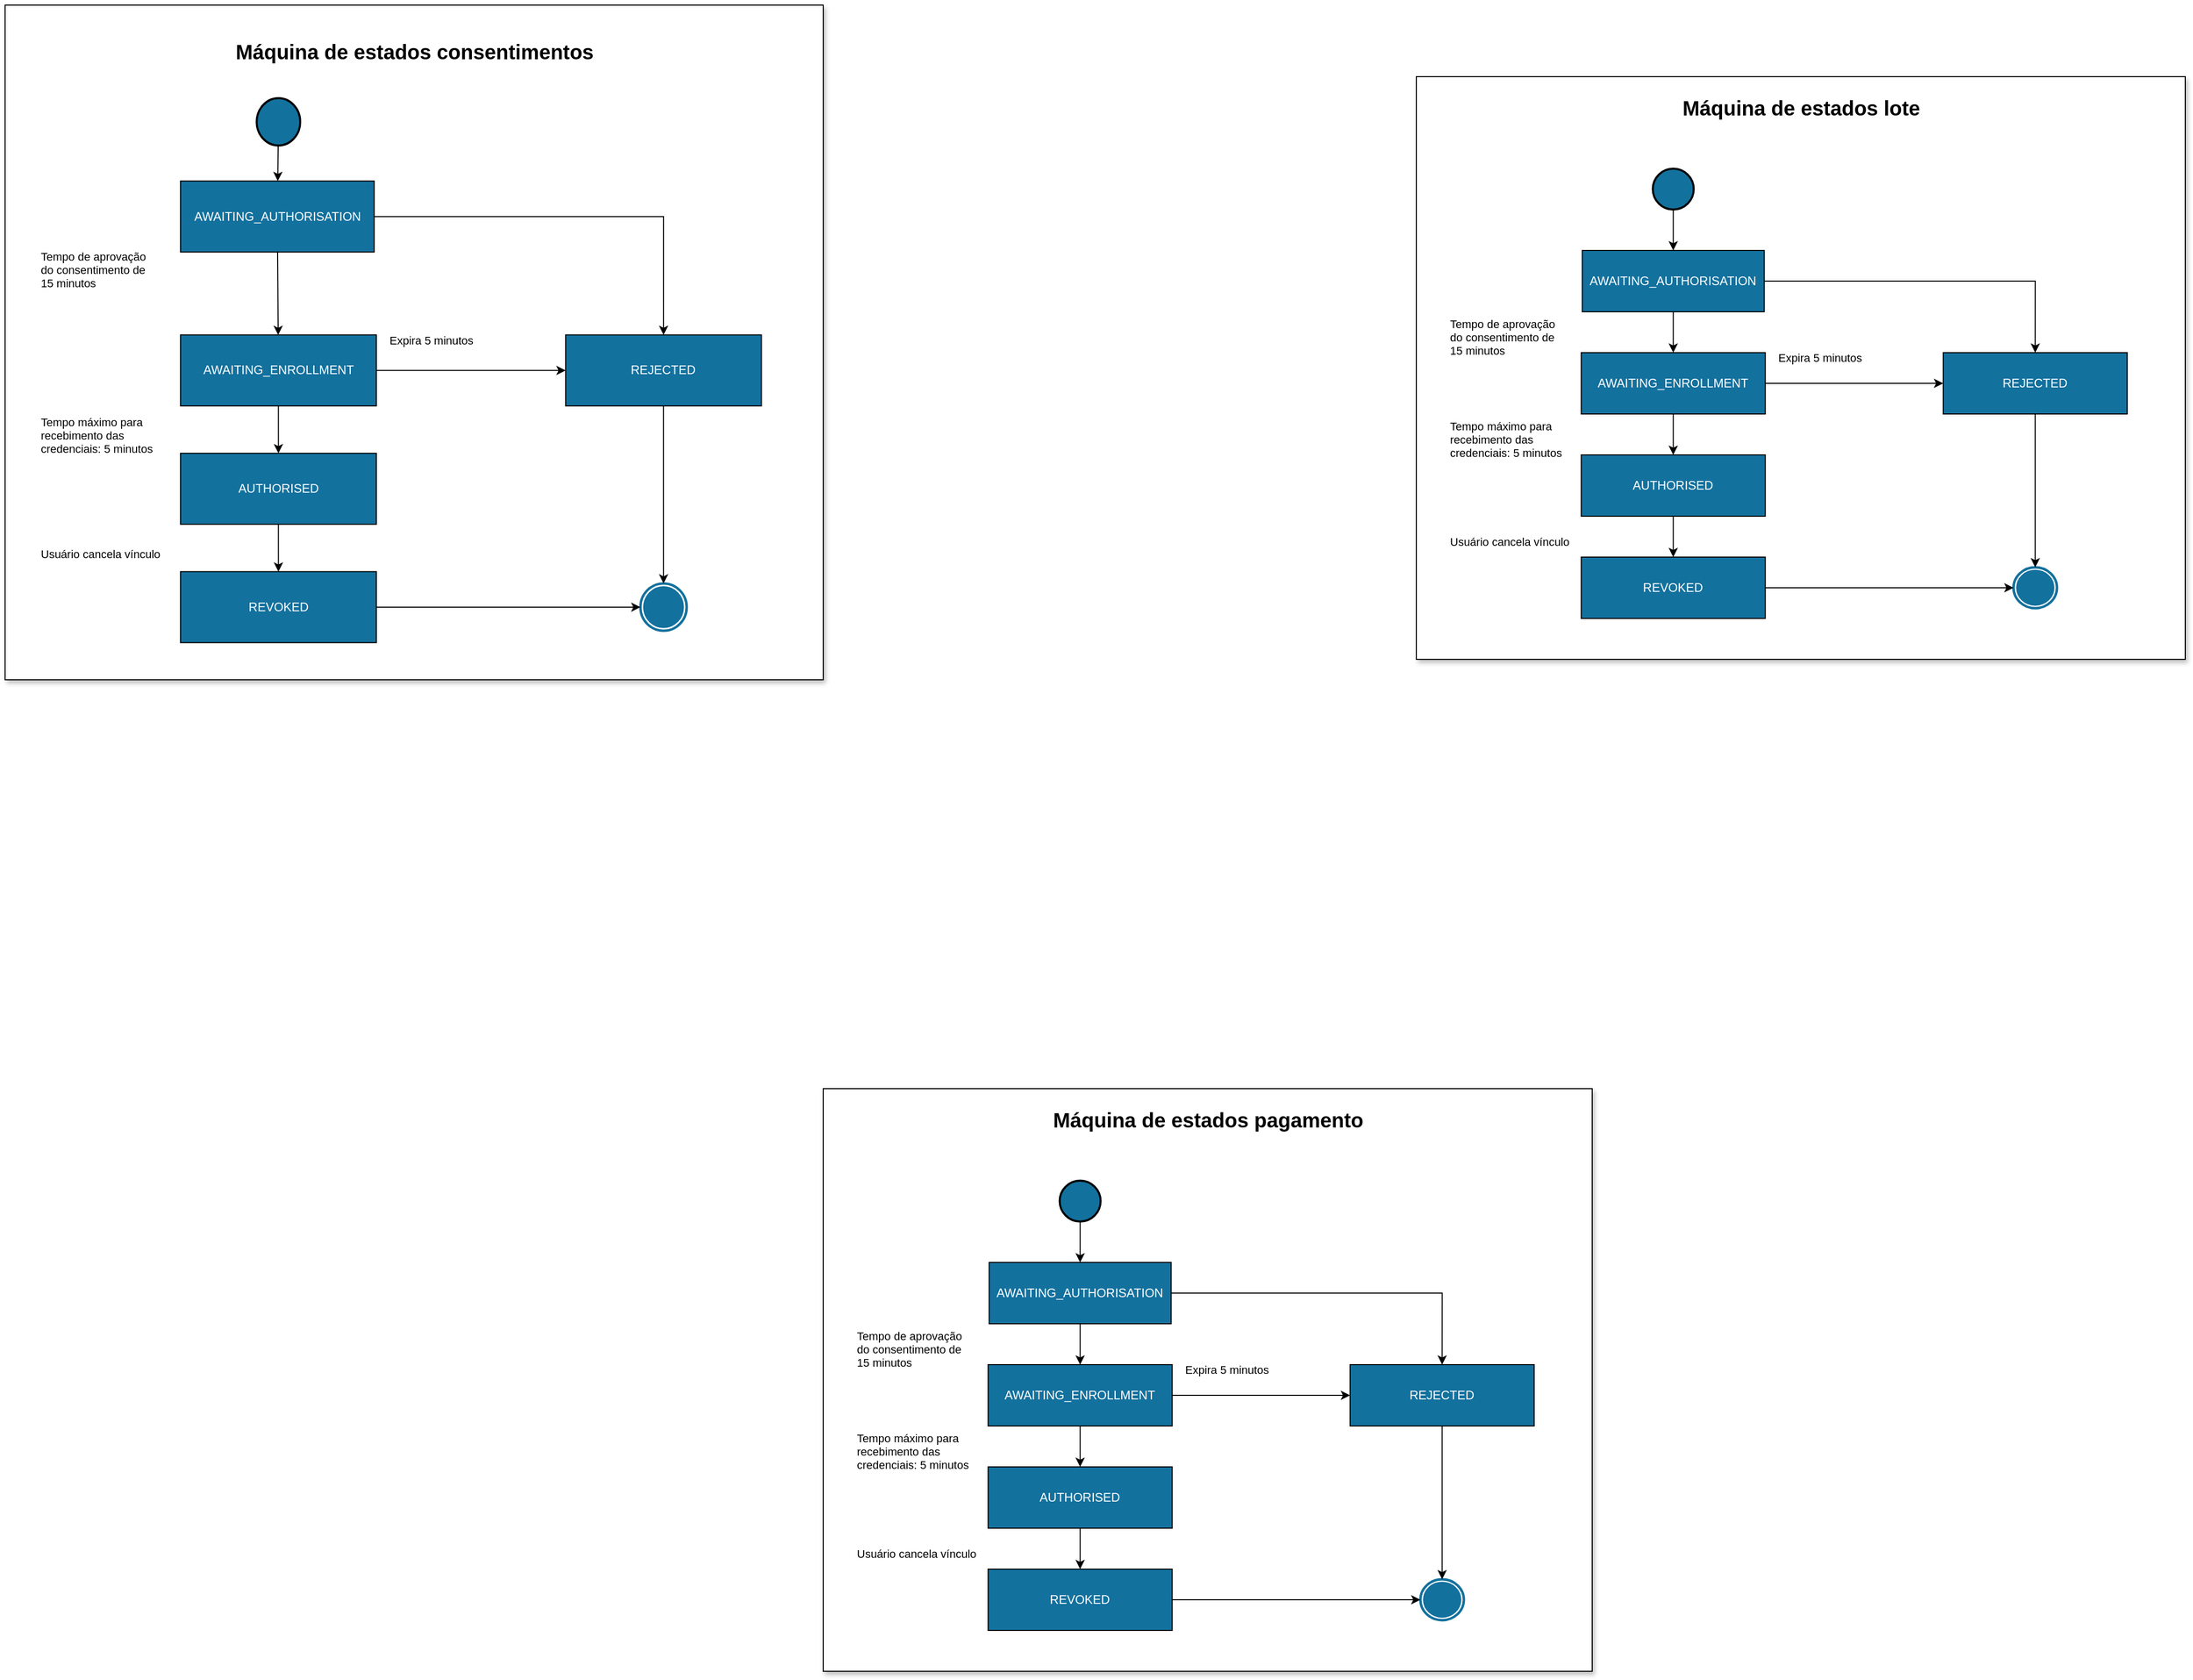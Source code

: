 <mxfile version="24.2.3" type="github">
  <diagram name="Página-1" id="JpZZ5J6rHJfmgtXUo3S7">
    <mxGraphModel dx="6282" dy="-4301" grid="1" gridSize="10" guides="1" tooltips="1" connect="1" arrows="1" fold="1" page="1" pageScale="1" pageWidth="827" pageHeight="1169" math="0" shadow="0">
      <root>
        <mxCell id="0" />
        <mxCell id="1" parent="0" />
        <mxCell id="OOKSeBsOlfiDL2yG_WQb-1" value="" style="group;movable=1;resizable=1;rotatable=1;deletable=1;editable=1;locked=0;connectable=1;" parent="1" connectable="0" vertex="1">
          <mxGeometry x="-1160" y="6980" width="810.0" height="660" as="geometry" />
        </mxCell>
        <mxCell id="OOKSeBsOlfiDL2yG_WQb-2" value="" style="rounded=0;whiteSpace=wrap;html=1;shadow=1;movable=1;resizable=1;rotatable=1;deletable=1;editable=1;locked=0;connectable=1;glass=0;gradientColor=none;fillColor=#FFFFFF;strokeColor=#000000;" parent="OOKSeBsOlfiDL2yG_WQb-1" vertex="1">
          <mxGeometry y="-10" width="800.0" height="660" as="geometry" />
        </mxCell>
        <mxCell id="OOKSeBsOlfiDL2yG_WQb-3" value="" style="strokeWidth=2;html=1;shape=mxgraph.flowchart.start_2;whiteSpace=wrap;fillColor=#13719E;rounded=0;movable=1;resizable=1;rotatable=1;deletable=1;editable=1;locked=0;connectable=1;" parent="OOKSeBsOlfiDL2yG_WQb-1" vertex="1">
          <mxGeometry x="246.011" y="81.053" width="42.553" height="46.316" as="geometry" />
        </mxCell>
        <mxCell id="OOKSeBsOlfiDL2yG_WQb-4" value="AWAITING_AUTHORISATION" style="rounded=0;whiteSpace=wrap;html=1;fillColor=#13719E;fontColor=#FFFFFF;movable=1;resizable=1;rotatable=1;deletable=1;editable=1;locked=0;connectable=1;" parent="OOKSeBsOlfiDL2yG_WQb-1" vertex="1">
          <mxGeometry x="171.543" y="162.105" width="189.362" height="69.474" as="geometry" />
        </mxCell>
        <mxCell id="OOKSeBsOlfiDL2yG_WQb-5" style="orthogonalLoop=1;jettySize=auto;html=1;rounded=0;movable=1;resizable=1;rotatable=1;deletable=1;editable=1;locked=0;connectable=1;" parent="OOKSeBsOlfiDL2yG_WQb-1" source="OOKSeBsOlfiDL2yG_WQb-3" target="OOKSeBsOlfiDL2yG_WQb-4" edge="1">
          <mxGeometry relative="1" as="geometry" />
        </mxCell>
        <mxCell id="OOKSeBsOlfiDL2yG_WQb-6" value="AWAITING_ENROLLMENT" style="rounded=0;whiteSpace=wrap;html=1;fillColor=#13719E;fontColor=#FFFFFF;movable=1;resizable=1;rotatable=1;deletable=1;editable=1;locked=0;connectable=1;" parent="OOKSeBsOlfiDL2yG_WQb-1" vertex="1">
          <mxGeometry x="171.543" y="312.632" width="191.489" height="69.474" as="geometry" />
        </mxCell>
        <mxCell id="OOKSeBsOlfiDL2yG_WQb-7" style="orthogonalLoop=1;jettySize=auto;html=1;movable=1;resizable=1;rotatable=1;deletable=1;editable=1;locked=0;connectable=1;" parent="OOKSeBsOlfiDL2yG_WQb-1" source="OOKSeBsOlfiDL2yG_WQb-4" target="OOKSeBsOlfiDL2yG_WQb-6" edge="1">
          <mxGeometry relative="1" as="geometry" />
        </mxCell>
        <mxCell id="OOKSeBsOlfiDL2yG_WQb-8" value="AUTHORISED" style="rounded=0;whiteSpace=wrap;html=1;fillColor=#13719E;fontColor=#FFFFFF;movable=1;resizable=1;rotatable=1;deletable=1;editable=1;locked=0;connectable=1;" parent="OOKSeBsOlfiDL2yG_WQb-1" vertex="1">
          <mxGeometry x="171.543" y="428.421" width="191.489" height="69.474" as="geometry" />
        </mxCell>
        <mxCell id="OOKSeBsOlfiDL2yG_WQb-9" style="edgeStyle=orthogonalEdgeStyle;orthogonalLoop=1;jettySize=auto;html=1;entryX=0.5;entryY=0;entryDx=0;entryDy=0;endArrow=classic;endFill=1;movable=1;resizable=1;rotatable=1;deletable=1;editable=1;locked=0;connectable=1;" parent="OOKSeBsOlfiDL2yG_WQb-1" source="OOKSeBsOlfiDL2yG_WQb-6" target="OOKSeBsOlfiDL2yG_WQb-8" edge="1">
          <mxGeometry relative="1" as="geometry" />
        </mxCell>
        <mxCell id="OOKSeBsOlfiDL2yG_WQb-10" value="REVOKED" style="rounded=0;whiteSpace=wrap;html=1;fillColor=#13719E;fontColor=#FFFFFF;movable=1;resizable=1;rotatable=1;deletable=1;editable=1;locked=0;connectable=1;" parent="OOKSeBsOlfiDL2yG_WQb-1" vertex="1">
          <mxGeometry x="171.543" y="544.211" width="191.489" height="69.474" as="geometry" />
        </mxCell>
        <mxCell id="OOKSeBsOlfiDL2yG_WQb-11" style="edgeStyle=orthogonalEdgeStyle;orthogonalLoop=1;jettySize=auto;html=1;entryX=0.5;entryY=0;entryDx=0;entryDy=0;movable=1;resizable=1;rotatable=1;deletable=1;editable=1;locked=0;connectable=1;" parent="OOKSeBsOlfiDL2yG_WQb-1" source="OOKSeBsOlfiDL2yG_WQb-8" target="OOKSeBsOlfiDL2yG_WQb-10" edge="1">
          <mxGeometry relative="1" as="geometry" />
        </mxCell>
        <mxCell id="OOKSeBsOlfiDL2yG_WQb-12" value="REJECTED" style="rounded=0;whiteSpace=wrap;html=1;fillColor=#13719E;fontColor=#FFFFFF;movable=1;resizable=1;rotatable=1;deletable=1;editable=1;locked=0;connectable=1;" parent="OOKSeBsOlfiDL2yG_WQb-1" vertex="1">
          <mxGeometry x="548.138" y="312.632" width="191.489" height="69.474" as="geometry" />
        </mxCell>
        <mxCell id="OOKSeBsOlfiDL2yG_WQb-13" style="edgeStyle=orthogonalEdgeStyle;orthogonalLoop=1;jettySize=auto;html=1;entryX=0.5;entryY=0;entryDx=0;entryDy=0;rounded=0;movable=1;resizable=1;rotatable=1;deletable=1;editable=1;locked=0;connectable=1;" parent="OOKSeBsOlfiDL2yG_WQb-1" source="OOKSeBsOlfiDL2yG_WQb-4" target="OOKSeBsOlfiDL2yG_WQb-12" edge="1">
          <mxGeometry relative="1" as="geometry" />
        </mxCell>
        <mxCell id="OOKSeBsOlfiDL2yG_WQb-14" style="edgeStyle=orthogonalEdgeStyle;orthogonalLoop=1;jettySize=auto;html=1;entryX=0;entryY=0.5;entryDx=0;entryDy=0;movable=1;resizable=1;rotatable=1;deletable=1;editable=1;locked=0;connectable=1;" parent="OOKSeBsOlfiDL2yG_WQb-1" source="OOKSeBsOlfiDL2yG_WQb-6" target="OOKSeBsOlfiDL2yG_WQb-12" edge="1">
          <mxGeometry relative="1" as="geometry" />
        </mxCell>
        <mxCell id="OOKSeBsOlfiDL2yG_WQb-15" value="" style="html=1;overflow=block;blockSpacing=1;whiteSpace=wrap;shape=mxgraph.bpmn.shape;outline=end;symbol=terminate;strokeColor=#13719E;fillColor=#FFFFFF;fontSize=13;spacing=0;strokeOpacity=100;rounded=0;absoluteArcSize=1;arcSize=9;strokeWidth=0.8;lucidId=ER.O1Fkmo5En;movable=1;resizable=1;rotatable=1;deletable=1;editable=1;locked=0;connectable=1;" parent="OOKSeBsOlfiDL2yG_WQb-1" vertex="1">
          <mxGeometry x="621.277" y="555.789" width="45.213" height="46.316" as="geometry" />
        </mxCell>
        <mxCell id="OOKSeBsOlfiDL2yG_WQb-16" value="" style="edgeStyle=orthogonalEdgeStyle;orthogonalLoop=1;jettySize=auto;html=1;entryX=0;entryY=0.5;entryDx=0;entryDy=0;movable=1;resizable=1;rotatable=1;deletable=1;editable=1;locked=0;connectable=1;" parent="OOKSeBsOlfiDL2yG_WQb-1" source="OOKSeBsOlfiDL2yG_WQb-10" target="OOKSeBsOlfiDL2yG_WQb-15" edge="1">
          <mxGeometry relative="1" as="geometry">
            <mxPoint x="629.787" y="578.947" as="targetPoint" />
          </mxGeometry>
        </mxCell>
        <mxCell id="OOKSeBsOlfiDL2yG_WQb-17" style="edgeStyle=orthogonalEdgeStyle;orthogonalLoop=1;jettySize=auto;html=1;entryX=0.5;entryY=0;entryDx=0;entryDy=0;movable=1;resizable=1;rotatable=1;deletable=1;editable=1;locked=0;connectable=1;" parent="OOKSeBsOlfiDL2yG_WQb-1" source="OOKSeBsOlfiDL2yG_WQb-12" target="OOKSeBsOlfiDL2yG_WQb-15" edge="1">
          <mxGeometry relative="1" as="geometry" />
        </mxCell>
        <UserObject label="Expira 5 minutos" placeholders="1" name="Variable" id="OOKSeBsOlfiDL2yG_WQb-18">
          <mxCell style="text;html=1;strokeColor=none;fillColor=none;align=left;verticalAlign=middle;whiteSpace=wrap;overflow=hidden;movable=1;resizable=1;rotatable=1;deletable=1;editable=1;locked=0;connectable=1;fontSize=11;" parent="OOKSeBsOlfiDL2yG_WQb-1" vertex="1">
            <mxGeometry x="374.468" y="301.053" width="138.298" height="34.737" as="geometry" />
          </mxCell>
        </UserObject>
        <UserObject label="Tempo de aprovação &lt;br&gt;do&amp;nbsp;consentimento de &lt;br&gt;15&amp;nbsp;minutos" placeholders="1" name="Variable" id="OOKSeBsOlfiDL2yG_WQb-19">
          <mxCell style="text;html=1;strokeColor=none;fillColor=none;align=left;verticalAlign=middle;whiteSpace=wrap;overflow=hidden;movable=1;resizable=1;rotatable=1;deletable=1;editable=1;locked=0;connectable=1;fontSize=11;" parent="OOKSeBsOlfiDL2yG_WQb-1" vertex="1">
            <mxGeometry x="33.245" y="219.996" width="135.106" height="57.895" as="geometry" />
          </mxCell>
        </UserObject>
        <UserObject label="Tempo máximo para&lt;br style=&quot;font-size: 11px;&quot;&gt;recebimento das&lt;br style=&quot;font-size: 11px;&quot;&gt;credenciais: 5 minutos" placeholders="1" name="Variable" id="OOKSeBsOlfiDL2yG_WQb-20">
          <mxCell style="text;html=1;strokeColor=none;fillColor=none;align=left;verticalAlign=middle;whiteSpace=wrap;overflow=hidden;movable=1;resizable=1;rotatable=1;deletable=1;editable=1;locked=0;connectable=1;fontSize=11;" parent="OOKSeBsOlfiDL2yG_WQb-1" vertex="1">
            <mxGeometry x="33.245" y="376.316" width="135.106" height="69.474" as="geometry" />
          </mxCell>
        </UserObject>
        <UserObject label="Usuário cancela vínculo&lt;br style=&quot;font-size: 11px;&quot;&gt;" placeholders="1" name="Variable" id="OOKSeBsOlfiDL2yG_WQb-21">
          <mxCell style="text;html=1;strokeColor=none;fillColor=none;align=left;verticalAlign=middle;whiteSpace=wrap;overflow=hidden;movable=1;resizable=1;rotatable=1;deletable=1;editable=1;locked=0;connectable=1;fontSize=11;" parent="OOKSeBsOlfiDL2yG_WQb-1" vertex="1">
            <mxGeometry x="33.245" y="509.474" width="135.106" height="34.737" as="geometry" />
          </mxCell>
        </UserObject>
        <mxCell id="OOKSeBsOlfiDL2yG_WQb-22" value="Máquina de estados consentimentos" style="text;strokeColor=none;fillColor=none;html=1;fontSize=20;fontStyle=1;verticalAlign=middle;align=center;movable=1;resizable=1;rotatable=1;deletable=1;editable=1;locked=0;connectable=1;" parent="OOKSeBsOlfiDL2yG_WQb-1" vertex="1">
          <mxGeometry x="346.809" y="11.579" width="106.383" height="46.316" as="geometry" />
        </mxCell>
        <mxCell id="OOKSeBsOlfiDL2yG_WQb-23" value="" style="group;movable=1;resizable=1;rotatable=1;deletable=1;editable=1;locked=0;connectable=1;" parent="1" connectable="0" vertex="1">
          <mxGeometry x="220" y="7040" width="752" height="570" as="geometry" />
        </mxCell>
        <mxCell id="OOKSeBsOlfiDL2yG_WQb-24" value="" style="rounded=0;whiteSpace=wrap;html=1;shadow=1;movable=1;resizable=1;rotatable=1;deletable=1;editable=1;locked=0;connectable=1;glass=0;gradientColor=none;fillColor=#FFFFFF;strokeColor=#000000;" parent="OOKSeBsOlfiDL2yG_WQb-23" vertex="1">
          <mxGeometry width="752" height="570" as="geometry" />
        </mxCell>
        <mxCell id="OOKSeBsOlfiDL2yG_WQb-25" value="" style="strokeWidth=2;html=1;shape=mxgraph.flowchart.start_2;whiteSpace=wrap;fillColor=#13719E;rounded=0;movable=1;resizable=1;rotatable=1;deletable=1;editable=1;locked=0;connectable=1;" parent="OOKSeBsOlfiDL2yG_WQb-23" vertex="1">
          <mxGeometry x="231.25" y="90" width="40" height="40" as="geometry" />
        </mxCell>
        <mxCell id="OOKSeBsOlfiDL2yG_WQb-26" value="AWAITING_AUTHORISATION" style="rounded=0;whiteSpace=wrap;html=1;fillColor=#13719E;fontColor=#FFFFFF;movable=1;resizable=1;rotatable=1;deletable=1;editable=1;locked=0;connectable=1;" parent="OOKSeBsOlfiDL2yG_WQb-23" vertex="1">
          <mxGeometry x="162.25" y="170" width="178" height="60" as="geometry" />
        </mxCell>
        <mxCell id="OOKSeBsOlfiDL2yG_WQb-27" style="orthogonalLoop=1;jettySize=auto;html=1;rounded=0;movable=1;resizable=1;rotatable=1;deletable=1;editable=1;locked=0;connectable=1;" parent="OOKSeBsOlfiDL2yG_WQb-23" source="OOKSeBsOlfiDL2yG_WQb-25" target="OOKSeBsOlfiDL2yG_WQb-26" edge="1">
          <mxGeometry relative="1" as="geometry" />
        </mxCell>
        <mxCell id="OOKSeBsOlfiDL2yG_WQb-28" value="AWAITING_ENROLLMENT" style="rounded=0;whiteSpace=wrap;html=1;fillColor=#13719E;fontColor=#FFFFFF;movable=1;resizable=1;rotatable=1;deletable=1;editable=1;locked=0;connectable=1;" parent="OOKSeBsOlfiDL2yG_WQb-23" vertex="1">
          <mxGeometry x="161.25" y="270" width="180" height="60" as="geometry" />
        </mxCell>
        <mxCell id="OOKSeBsOlfiDL2yG_WQb-29" style="orthogonalLoop=1;jettySize=auto;html=1;movable=1;resizable=1;rotatable=1;deletable=1;editable=1;locked=0;connectable=1;" parent="OOKSeBsOlfiDL2yG_WQb-23" source="OOKSeBsOlfiDL2yG_WQb-26" target="OOKSeBsOlfiDL2yG_WQb-28" edge="1">
          <mxGeometry relative="1" as="geometry" />
        </mxCell>
        <mxCell id="OOKSeBsOlfiDL2yG_WQb-30" value="AUTHORISED" style="rounded=0;whiteSpace=wrap;html=1;fillColor=#13719E;fontColor=#FFFFFF;movable=1;resizable=1;rotatable=1;deletable=1;editable=1;locked=0;connectable=1;" parent="OOKSeBsOlfiDL2yG_WQb-23" vertex="1">
          <mxGeometry x="161.25" y="370" width="180" height="60" as="geometry" />
        </mxCell>
        <mxCell id="OOKSeBsOlfiDL2yG_WQb-31" style="edgeStyle=orthogonalEdgeStyle;orthogonalLoop=1;jettySize=auto;html=1;entryX=0.5;entryY=0;entryDx=0;entryDy=0;endArrow=classic;endFill=1;movable=1;resizable=1;rotatable=1;deletable=1;editable=1;locked=0;connectable=1;" parent="OOKSeBsOlfiDL2yG_WQb-23" source="OOKSeBsOlfiDL2yG_WQb-28" target="OOKSeBsOlfiDL2yG_WQb-30" edge="1">
          <mxGeometry relative="1" as="geometry" />
        </mxCell>
        <mxCell id="OOKSeBsOlfiDL2yG_WQb-32" value="REVOKED" style="rounded=0;whiteSpace=wrap;html=1;fillColor=#13719E;fontColor=#FFFFFF;movable=1;resizable=1;rotatable=1;deletable=1;editable=1;locked=0;connectable=1;" parent="OOKSeBsOlfiDL2yG_WQb-23" vertex="1">
          <mxGeometry x="161.25" y="470" width="180" height="60" as="geometry" />
        </mxCell>
        <mxCell id="OOKSeBsOlfiDL2yG_WQb-33" style="edgeStyle=orthogonalEdgeStyle;orthogonalLoop=1;jettySize=auto;html=1;entryX=0.5;entryY=0;entryDx=0;entryDy=0;movable=1;resizable=1;rotatable=1;deletable=1;editable=1;locked=0;connectable=1;" parent="OOKSeBsOlfiDL2yG_WQb-23" source="OOKSeBsOlfiDL2yG_WQb-30" target="OOKSeBsOlfiDL2yG_WQb-32" edge="1">
          <mxGeometry relative="1" as="geometry" />
        </mxCell>
        <mxCell id="OOKSeBsOlfiDL2yG_WQb-34" value="REJECTED" style="rounded=0;whiteSpace=wrap;html=1;fillColor=#13719E;fontColor=#FFFFFF;movable=1;resizable=1;rotatable=1;deletable=1;editable=1;locked=0;connectable=1;" parent="OOKSeBsOlfiDL2yG_WQb-23" vertex="1">
          <mxGeometry x="515.25" y="270" width="180" height="60" as="geometry" />
        </mxCell>
        <mxCell id="OOKSeBsOlfiDL2yG_WQb-35" style="edgeStyle=orthogonalEdgeStyle;orthogonalLoop=1;jettySize=auto;html=1;entryX=0.5;entryY=0;entryDx=0;entryDy=0;rounded=0;movable=1;resizable=1;rotatable=1;deletable=1;editable=1;locked=0;connectable=1;" parent="OOKSeBsOlfiDL2yG_WQb-23" source="OOKSeBsOlfiDL2yG_WQb-26" target="OOKSeBsOlfiDL2yG_WQb-34" edge="1">
          <mxGeometry relative="1" as="geometry" />
        </mxCell>
        <mxCell id="OOKSeBsOlfiDL2yG_WQb-36" style="edgeStyle=orthogonalEdgeStyle;orthogonalLoop=1;jettySize=auto;html=1;entryX=0;entryY=0.5;entryDx=0;entryDy=0;movable=1;resizable=1;rotatable=1;deletable=1;editable=1;locked=0;connectable=1;" parent="OOKSeBsOlfiDL2yG_WQb-23" source="OOKSeBsOlfiDL2yG_WQb-28" target="OOKSeBsOlfiDL2yG_WQb-34" edge="1">
          <mxGeometry relative="1" as="geometry" />
        </mxCell>
        <mxCell id="OOKSeBsOlfiDL2yG_WQb-37" value="" style="html=1;overflow=block;blockSpacing=1;whiteSpace=wrap;shape=mxgraph.bpmn.shape;outline=end;symbol=terminate;strokeColor=#13719E;fillColor=#FFFFFF;fontSize=13;spacing=0;strokeOpacity=100;rounded=0;absoluteArcSize=1;arcSize=9;strokeWidth=0.8;lucidId=ER.O1Fkmo5En;movable=1;resizable=1;rotatable=1;deletable=1;editable=1;locked=0;connectable=1;" parent="OOKSeBsOlfiDL2yG_WQb-23" vertex="1">
          <mxGeometry x="584" y="480" width="42.5" height="40" as="geometry" />
        </mxCell>
        <mxCell id="OOKSeBsOlfiDL2yG_WQb-38" value="" style="edgeStyle=orthogonalEdgeStyle;orthogonalLoop=1;jettySize=auto;html=1;entryX=0;entryY=0.5;entryDx=0;entryDy=0;movable=1;resizable=1;rotatable=1;deletable=1;editable=1;locked=0;connectable=1;" parent="OOKSeBsOlfiDL2yG_WQb-23" source="OOKSeBsOlfiDL2yG_WQb-32" target="OOKSeBsOlfiDL2yG_WQb-37" edge="1">
          <mxGeometry relative="1" as="geometry">
            <mxPoint x="592" y="500" as="targetPoint" />
          </mxGeometry>
        </mxCell>
        <mxCell id="OOKSeBsOlfiDL2yG_WQb-39" style="edgeStyle=orthogonalEdgeStyle;orthogonalLoop=1;jettySize=auto;html=1;entryX=0.5;entryY=0;entryDx=0;entryDy=0;movable=1;resizable=1;rotatable=1;deletable=1;editable=1;locked=0;connectable=1;" parent="OOKSeBsOlfiDL2yG_WQb-23" source="OOKSeBsOlfiDL2yG_WQb-34" target="OOKSeBsOlfiDL2yG_WQb-37" edge="1">
          <mxGeometry relative="1" as="geometry" />
        </mxCell>
        <UserObject label="Expira 5 minutos" placeholders="1" name="Variable" id="OOKSeBsOlfiDL2yG_WQb-40">
          <mxCell style="text;html=1;strokeColor=none;fillColor=none;align=left;verticalAlign=middle;whiteSpace=wrap;overflow=hidden;movable=1;resizable=1;rotatable=1;deletable=1;editable=1;locked=0;connectable=1;fontSize=11;" parent="OOKSeBsOlfiDL2yG_WQb-23" vertex="1">
            <mxGeometry x="352" y="260" width="130" height="30" as="geometry" />
          </mxCell>
        </UserObject>
        <UserObject label="Tempo de aprovação &lt;br&gt;do&amp;nbsp;consentimento de &lt;br&gt;15&amp;nbsp;minutos" placeholders="1" name="Variable" id="OOKSeBsOlfiDL2yG_WQb-41">
          <mxCell style="text;html=1;strokeColor=none;fillColor=none;align=left;verticalAlign=middle;whiteSpace=wrap;overflow=hidden;movable=1;resizable=1;rotatable=1;deletable=1;editable=1;locked=0;connectable=1;fontSize=11;" parent="OOKSeBsOlfiDL2yG_WQb-23" vertex="1">
            <mxGeometry x="31.25" y="230" width="127" height="50" as="geometry" />
          </mxCell>
        </UserObject>
        <UserObject label="Tempo máximo para&lt;br style=&quot;font-size: 11px;&quot;&gt;recebimento das&lt;br style=&quot;font-size: 11px;&quot;&gt;credenciais: 5 minutos" placeholders="1" name="Variable" id="OOKSeBsOlfiDL2yG_WQb-42">
          <mxCell style="text;html=1;strokeColor=none;fillColor=none;align=left;verticalAlign=middle;whiteSpace=wrap;overflow=hidden;movable=1;resizable=1;rotatable=1;deletable=1;editable=1;locked=0;connectable=1;fontSize=11;" parent="OOKSeBsOlfiDL2yG_WQb-23" vertex="1">
            <mxGeometry x="31.25" y="325" width="127" height="60" as="geometry" />
          </mxCell>
        </UserObject>
        <UserObject label="Usuário cancela vínculo&lt;br style=&quot;font-size: 11px;&quot;&gt;" placeholders="1" name="Variable" id="OOKSeBsOlfiDL2yG_WQb-43">
          <mxCell style="text;html=1;strokeColor=none;fillColor=none;align=left;verticalAlign=middle;whiteSpace=wrap;overflow=hidden;movable=1;resizable=1;rotatable=1;deletable=1;editable=1;locked=0;connectable=1;fontSize=11;" parent="OOKSeBsOlfiDL2yG_WQb-23" vertex="1">
            <mxGeometry x="31.25" y="440" width="127" height="30" as="geometry" />
          </mxCell>
        </UserObject>
        <mxCell id="OOKSeBsOlfiDL2yG_WQb-44" value="Máquina de estados lote" style="text;strokeColor=none;fillColor=none;html=1;fontSize=20;fontStyle=1;verticalAlign=middle;align=center;movable=1;resizable=1;rotatable=1;deletable=1;editable=1;locked=0;connectable=1;" parent="OOKSeBsOlfiDL2yG_WQb-23" vertex="1">
          <mxGeometry x="326" y="10" width="100" height="40" as="geometry" />
        </mxCell>
        <mxCell id="OOKSeBsOlfiDL2yG_WQb-45" value="" style="group;movable=1;resizable=1;rotatable=1;deletable=1;editable=1;locked=0;connectable=1;" parent="1" connectable="0" vertex="1">
          <mxGeometry x="-360" y="8030" width="752" height="570" as="geometry" />
        </mxCell>
        <mxCell id="OOKSeBsOlfiDL2yG_WQb-46" value="" style="rounded=0;whiteSpace=wrap;html=1;shadow=1;movable=1;resizable=1;rotatable=1;deletable=1;editable=1;locked=0;connectable=1;glass=0;gradientColor=none;fillColor=#FFFFFF;strokeColor=#000000;" parent="OOKSeBsOlfiDL2yG_WQb-45" vertex="1">
          <mxGeometry width="752" height="570" as="geometry" />
        </mxCell>
        <mxCell id="OOKSeBsOlfiDL2yG_WQb-47" value="" style="strokeWidth=2;html=1;shape=mxgraph.flowchart.start_2;whiteSpace=wrap;fillColor=#13719E;rounded=0;movable=1;resizable=1;rotatable=1;deletable=1;editable=1;locked=0;connectable=1;" parent="OOKSeBsOlfiDL2yG_WQb-45" vertex="1">
          <mxGeometry x="231.25" y="90" width="40" height="40" as="geometry" />
        </mxCell>
        <mxCell id="OOKSeBsOlfiDL2yG_WQb-48" value="AWAITING_AUTHORISATION" style="rounded=0;whiteSpace=wrap;html=1;fillColor=#13719E;fontColor=#FFFFFF;movable=1;resizable=1;rotatable=1;deletable=1;editable=1;locked=0;connectable=1;" parent="OOKSeBsOlfiDL2yG_WQb-45" vertex="1">
          <mxGeometry x="162.25" y="170" width="178" height="60" as="geometry" />
        </mxCell>
        <mxCell id="OOKSeBsOlfiDL2yG_WQb-49" style="orthogonalLoop=1;jettySize=auto;html=1;rounded=0;movable=1;resizable=1;rotatable=1;deletable=1;editable=1;locked=0;connectable=1;" parent="OOKSeBsOlfiDL2yG_WQb-45" source="OOKSeBsOlfiDL2yG_WQb-47" target="OOKSeBsOlfiDL2yG_WQb-48" edge="1">
          <mxGeometry relative="1" as="geometry" />
        </mxCell>
        <mxCell id="OOKSeBsOlfiDL2yG_WQb-50" value="AWAITING_ENROLLMENT" style="rounded=0;whiteSpace=wrap;html=1;fillColor=#13719E;fontColor=#FFFFFF;movable=1;resizable=1;rotatable=1;deletable=1;editable=1;locked=0;connectable=1;" parent="OOKSeBsOlfiDL2yG_WQb-45" vertex="1">
          <mxGeometry x="161.25" y="270" width="180" height="60" as="geometry" />
        </mxCell>
        <mxCell id="OOKSeBsOlfiDL2yG_WQb-51" style="orthogonalLoop=1;jettySize=auto;html=1;movable=1;resizable=1;rotatable=1;deletable=1;editable=1;locked=0;connectable=1;" parent="OOKSeBsOlfiDL2yG_WQb-45" source="OOKSeBsOlfiDL2yG_WQb-48" target="OOKSeBsOlfiDL2yG_WQb-50" edge="1">
          <mxGeometry relative="1" as="geometry" />
        </mxCell>
        <mxCell id="OOKSeBsOlfiDL2yG_WQb-52" value="AUTHORISED" style="rounded=0;whiteSpace=wrap;html=1;fillColor=#13719E;fontColor=#FFFFFF;movable=1;resizable=1;rotatable=1;deletable=1;editable=1;locked=0;connectable=1;" parent="OOKSeBsOlfiDL2yG_WQb-45" vertex="1">
          <mxGeometry x="161.25" y="370" width="180" height="60" as="geometry" />
        </mxCell>
        <mxCell id="OOKSeBsOlfiDL2yG_WQb-53" style="edgeStyle=orthogonalEdgeStyle;orthogonalLoop=1;jettySize=auto;html=1;entryX=0.5;entryY=0;entryDx=0;entryDy=0;endArrow=classic;endFill=1;movable=1;resizable=1;rotatable=1;deletable=1;editable=1;locked=0;connectable=1;" parent="OOKSeBsOlfiDL2yG_WQb-45" source="OOKSeBsOlfiDL2yG_WQb-50" target="OOKSeBsOlfiDL2yG_WQb-52" edge="1">
          <mxGeometry relative="1" as="geometry" />
        </mxCell>
        <mxCell id="OOKSeBsOlfiDL2yG_WQb-54" value="REVOKED" style="rounded=0;whiteSpace=wrap;html=1;fillColor=#13719E;fontColor=#FFFFFF;movable=1;resizable=1;rotatable=1;deletable=1;editable=1;locked=0;connectable=1;" parent="OOKSeBsOlfiDL2yG_WQb-45" vertex="1">
          <mxGeometry x="161.25" y="470" width="180" height="60" as="geometry" />
        </mxCell>
        <mxCell id="OOKSeBsOlfiDL2yG_WQb-55" style="edgeStyle=orthogonalEdgeStyle;orthogonalLoop=1;jettySize=auto;html=1;entryX=0.5;entryY=0;entryDx=0;entryDy=0;movable=1;resizable=1;rotatable=1;deletable=1;editable=1;locked=0;connectable=1;" parent="OOKSeBsOlfiDL2yG_WQb-45" source="OOKSeBsOlfiDL2yG_WQb-52" target="OOKSeBsOlfiDL2yG_WQb-54" edge="1">
          <mxGeometry relative="1" as="geometry" />
        </mxCell>
        <mxCell id="OOKSeBsOlfiDL2yG_WQb-56" value="REJECTED" style="rounded=0;whiteSpace=wrap;html=1;fillColor=#13719E;fontColor=#FFFFFF;movable=1;resizable=1;rotatable=1;deletable=1;editable=1;locked=0;connectable=1;" parent="OOKSeBsOlfiDL2yG_WQb-45" vertex="1">
          <mxGeometry x="515.25" y="270" width="180" height="60" as="geometry" />
        </mxCell>
        <mxCell id="OOKSeBsOlfiDL2yG_WQb-57" style="edgeStyle=orthogonalEdgeStyle;orthogonalLoop=1;jettySize=auto;html=1;entryX=0.5;entryY=0;entryDx=0;entryDy=0;rounded=0;movable=1;resizable=1;rotatable=1;deletable=1;editable=1;locked=0;connectable=1;" parent="OOKSeBsOlfiDL2yG_WQb-45" source="OOKSeBsOlfiDL2yG_WQb-48" target="OOKSeBsOlfiDL2yG_WQb-56" edge="1">
          <mxGeometry relative="1" as="geometry" />
        </mxCell>
        <mxCell id="OOKSeBsOlfiDL2yG_WQb-58" style="edgeStyle=orthogonalEdgeStyle;orthogonalLoop=1;jettySize=auto;html=1;entryX=0;entryY=0.5;entryDx=0;entryDy=0;movable=1;resizable=1;rotatable=1;deletable=1;editable=1;locked=0;connectable=1;" parent="OOKSeBsOlfiDL2yG_WQb-45" source="OOKSeBsOlfiDL2yG_WQb-50" target="OOKSeBsOlfiDL2yG_WQb-56" edge="1">
          <mxGeometry relative="1" as="geometry" />
        </mxCell>
        <mxCell id="OOKSeBsOlfiDL2yG_WQb-59" value="" style="html=1;overflow=block;blockSpacing=1;whiteSpace=wrap;shape=mxgraph.bpmn.shape;outline=end;symbol=terminate;strokeColor=#13719E;fillColor=#FFFFFF;fontSize=13;spacing=0;strokeOpacity=100;rounded=0;absoluteArcSize=1;arcSize=9;strokeWidth=0.8;lucidId=ER.O1Fkmo5En;movable=1;resizable=1;rotatable=1;deletable=1;editable=1;locked=0;connectable=1;" parent="OOKSeBsOlfiDL2yG_WQb-45" vertex="1">
          <mxGeometry x="584" y="480" width="42.5" height="40" as="geometry" />
        </mxCell>
        <mxCell id="OOKSeBsOlfiDL2yG_WQb-60" value="" style="edgeStyle=orthogonalEdgeStyle;orthogonalLoop=1;jettySize=auto;html=1;entryX=0;entryY=0.5;entryDx=0;entryDy=0;movable=1;resizable=1;rotatable=1;deletable=1;editable=1;locked=0;connectable=1;" parent="OOKSeBsOlfiDL2yG_WQb-45" source="OOKSeBsOlfiDL2yG_WQb-54" target="OOKSeBsOlfiDL2yG_WQb-59" edge="1">
          <mxGeometry relative="1" as="geometry">
            <mxPoint x="592" y="500" as="targetPoint" />
          </mxGeometry>
        </mxCell>
        <mxCell id="OOKSeBsOlfiDL2yG_WQb-61" style="edgeStyle=orthogonalEdgeStyle;orthogonalLoop=1;jettySize=auto;html=1;entryX=0.5;entryY=0;entryDx=0;entryDy=0;movable=1;resizable=1;rotatable=1;deletable=1;editable=1;locked=0;connectable=1;" parent="OOKSeBsOlfiDL2yG_WQb-45" source="OOKSeBsOlfiDL2yG_WQb-56" target="OOKSeBsOlfiDL2yG_WQb-59" edge="1">
          <mxGeometry relative="1" as="geometry" />
        </mxCell>
        <UserObject label="Expira 5 minutos" placeholders="1" name="Variable" id="OOKSeBsOlfiDL2yG_WQb-62">
          <mxCell style="text;html=1;strokeColor=none;fillColor=none;align=left;verticalAlign=middle;whiteSpace=wrap;overflow=hidden;movable=1;resizable=1;rotatable=1;deletable=1;editable=1;locked=0;connectable=1;fontSize=11;" parent="OOKSeBsOlfiDL2yG_WQb-45" vertex="1">
            <mxGeometry x="352" y="260" width="130" height="30" as="geometry" />
          </mxCell>
        </UserObject>
        <UserObject label="Tempo de aprovação &lt;br&gt;do&amp;nbsp;consentimento de &lt;br&gt;15&amp;nbsp;minutos" placeholders="1" name="Variable" id="OOKSeBsOlfiDL2yG_WQb-63">
          <mxCell style="text;html=1;strokeColor=none;fillColor=none;align=left;verticalAlign=middle;whiteSpace=wrap;overflow=hidden;movable=1;resizable=1;rotatable=1;deletable=1;editable=1;locked=0;connectable=1;fontSize=11;" parent="OOKSeBsOlfiDL2yG_WQb-45" vertex="1">
            <mxGeometry x="31.25" y="230" width="127" height="50" as="geometry" />
          </mxCell>
        </UserObject>
        <UserObject label="Tempo máximo para&lt;br style=&quot;font-size: 11px;&quot;&gt;recebimento das&lt;br style=&quot;font-size: 11px;&quot;&gt;credenciais: 5 minutos" placeholders="1" name="Variable" id="OOKSeBsOlfiDL2yG_WQb-64">
          <mxCell style="text;html=1;strokeColor=none;fillColor=none;align=left;verticalAlign=middle;whiteSpace=wrap;overflow=hidden;movable=1;resizable=1;rotatable=1;deletable=1;editable=1;locked=0;connectable=1;fontSize=11;" parent="OOKSeBsOlfiDL2yG_WQb-45" vertex="1">
            <mxGeometry x="31.25" y="325" width="127" height="60" as="geometry" />
          </mxCell>
        </UserObject>
        <UserObject label="Usuário cancela vínculo&lt;br style=&quot;font-size: 11px;&quot;&gt;" placeholders="1" name="Variable" id="OOKSeBsOlfiDL2yG_WQb-65">
          <mxCell style="text;html=1;strokeColor=none;fillColor=none;align=left;verticalAlign=middle;whiteSpace=wrap;overflow=hidden;movable=1;resizable=1;rotatable=1;deletable=1;editable=1;locked=0;connectable=1;fontSize=11;" parent="OOKSeBsOlfiDL2yG_WQb-45" vertex="1">
            <mxGeometry x="31.25" y="440" width="127" height="30" as="geometry" />
          </mxCell>
        </UserObject>
        <mxCell id="OOKSeBsOlfiDL2yG_WQb-66" value="Máquina de estados pagamento" style="text;strokeColor=none;fillColor=none;html=1;fontSize=20;fontStyle=1;verticalAlign=middle;align=center;movable=1;resizable=1;rotatable=1;deletable=1;editable=1;locked=0;connectable=1;" parent="OOKSeBsOlfiDL2yG_WQb-45" vertex="1">
          <mxGeometry x="326" y="10" width="100" height="40" as="geometry" />
        </mxCell>
      </root>
    </mxGraphModel>
  </diagram>
</mxfile>
